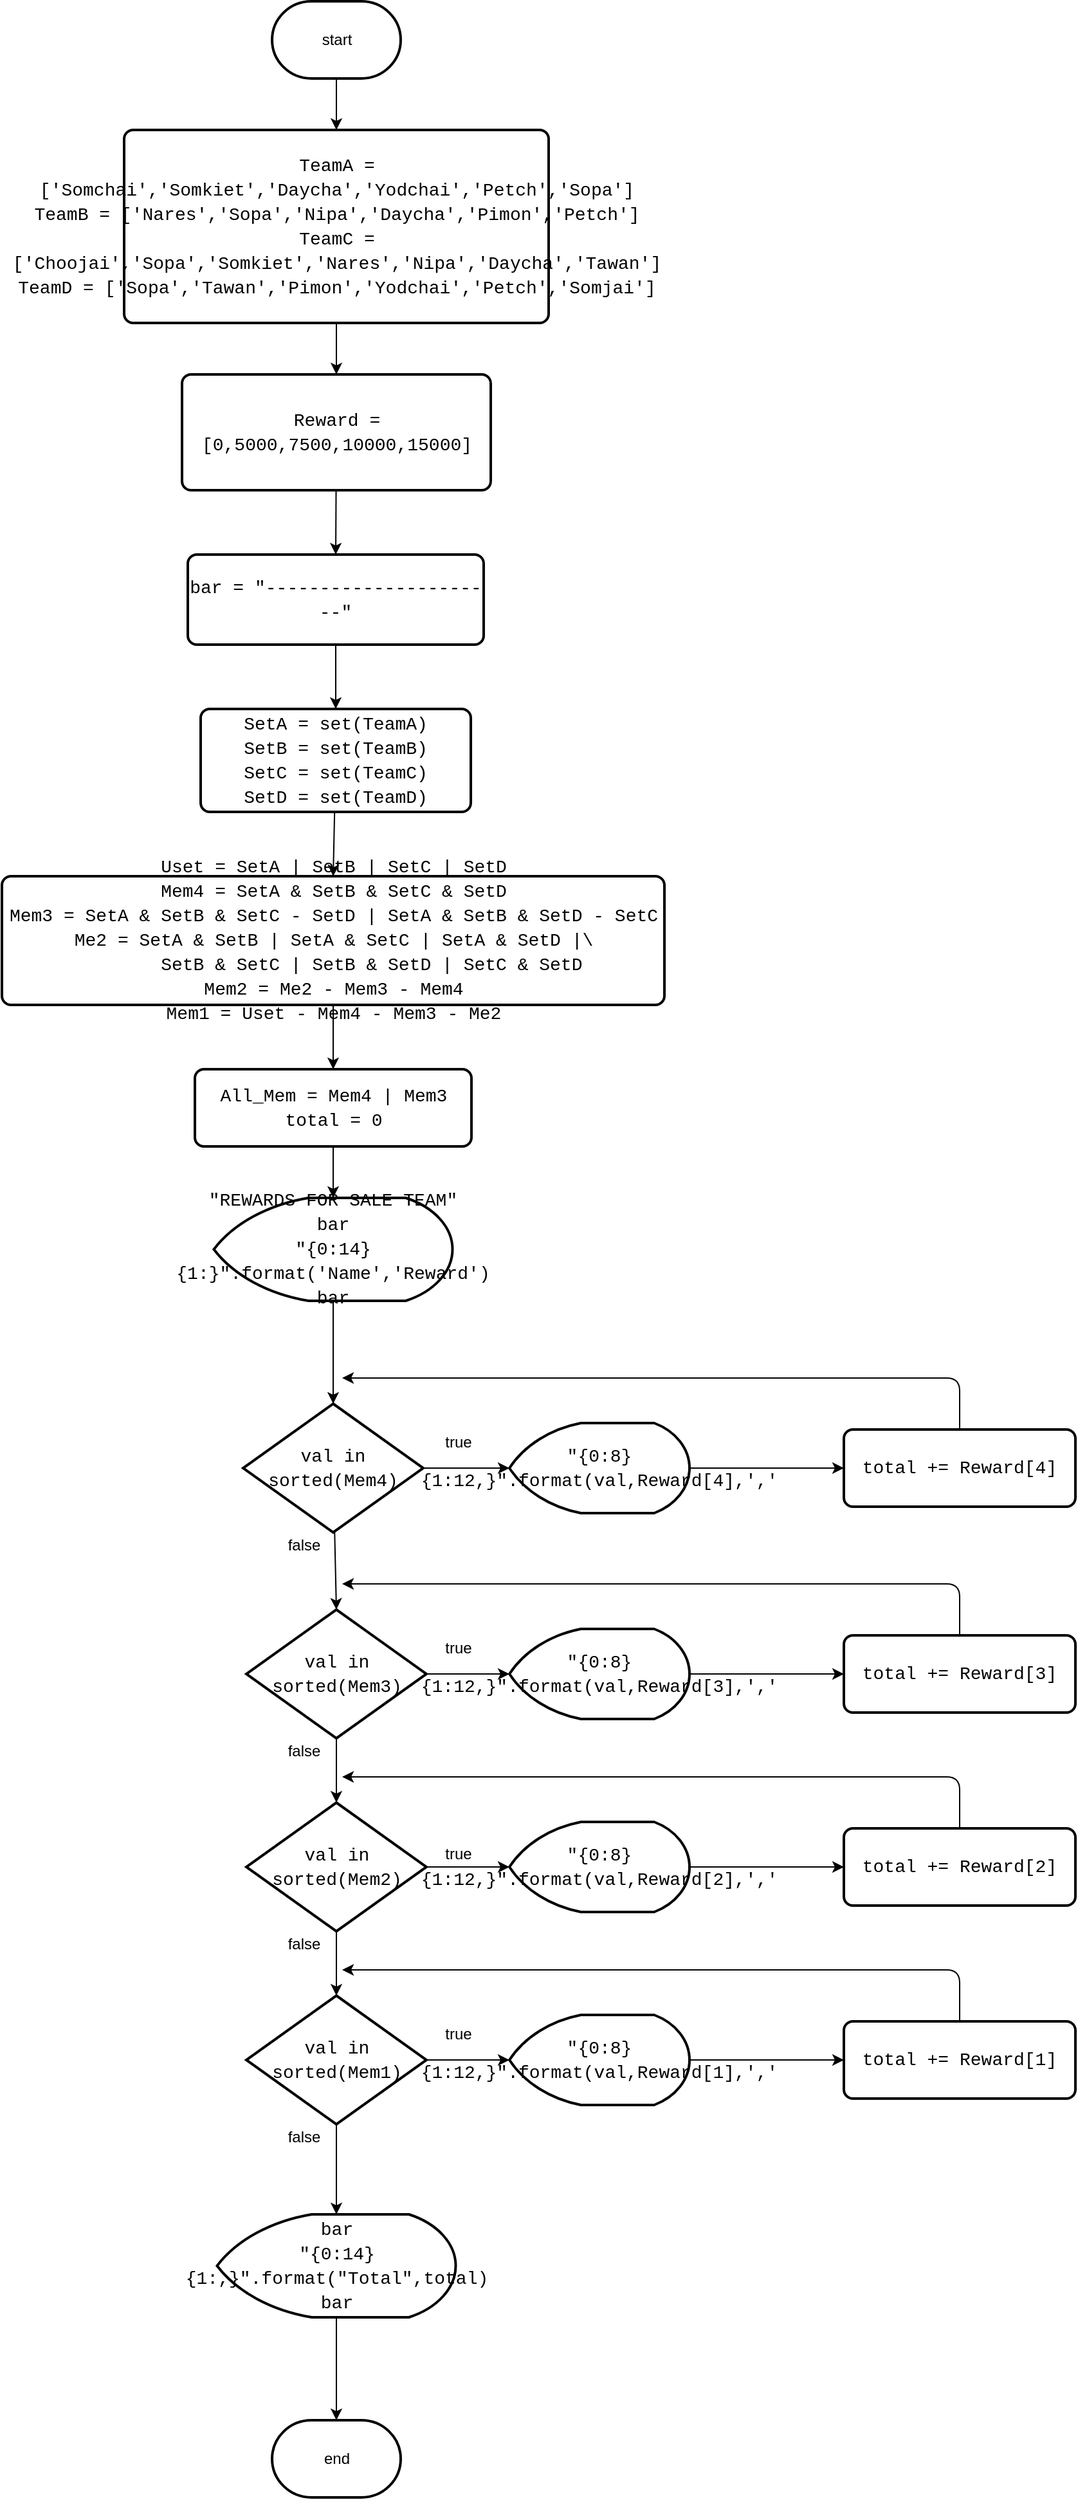 <mxfile>
    <diagram id="7s9lwxmc51gU-mKqIIc6" name="Page-1">
        <mxGraphModel dx="1693" dy="783" grid="1" gridSize="10" guides="1" tooltips="1" connect="1" arrows="1" fold="1" page="1" pageScale="1" pageWidth="850" pageHeight="1100" math="0" shadow="0">
            <root>
                <mxCell id="0"/>
                <mxCell id="1" parent="0"/>
                <mxCell id="2" style="edgeStyle=none;html=1;entryX=0.5;entryY=0;entryDx=0;entryDy=0;fontColor=default;labelBackgroundColor=none;" edge="1" parent="1" source="3" target="7">
                    <mxGeometry relative="1" as="geometry"/>
                </mxCell>
                <mxCell id="3" value="start" style="strokeWidth=2;html=1;shape=mxgraph.flowchart.terminator;whiteSpace=wrap;labelBackgroundColor=none;fontColor=default;" vertex="1" parent="1">
                    <mxGeometry x="375.5" y="40" width="100" height="60" as="geometry"/>
                </mxCell>
                <mxCell id="4" style="edgeStyle=none;html=1;entryX=0.5;entryY=0;entryDx=0;entryDy=0;fontColor=default;labelBackgroundColor=none;" edge="1" parent="1" source="5" target="9">
                    <mxGeometry relative="1" as="geometry"/>
                </mxCell>
                <mxCell id="5" value="&lt;div style=&quot;font-family: consolas, &amp;quot;courier new&amp;quot;, monospace; font-size: 14px; line-height: 19px;&quot;&gt;Reward = [&lt;span style=&quot;&quot;&gt;0&lt;/span&gt;,&lt;span style=&quot;&quot;&gt;5000&lt;/span&gt;,&lt;span style=&quot;&quot;&gt;7500&lt;/span&gt;,&lt;span style=&quot;&quot;&gt;10000&lt;/span&gt;,&lt;span style=&quot;&quot;&gt;15000&lt;/span&gt;]&lt;/div&gt;" style="rounded=1;whiteSpace=wrap;html=1;absoluteArcSize=1;arcSize=14;strokeWidth=2;labelBackgroundColor=none;fontColor=default;" vertex="1" parent="1">
                    <mxGeometry x="305.5" y="330" width="240" height="90" as="geometry"/>
                </mxCell>
                <mxCell id="6" style="edgeStyle=none;html=1;entryX=0.5;entryY=0;entryDx=0;entryDy=0;fontColor=default;labelBackgroundColor=none;" edge="1" parent="1" source="7" target="5">
                    <mxGeometry relative="1" as="geometry"/>
                </mxCell>
                <mxCell id="7" value="&lt;div style=&quot;font-family: consolas, &amp;quot;courier new&amp;quot;, monospace; font-size: 14px; line-height: 19px;&quot;&gt;&lt;div&gt;TeamA = [&lt;span style=&quot;&quot;&gt;'Somchai'&lt;/span&gt;,&lt;span style=&quot;&quot;&gt;'Somkiet'&lt;/span&gt;,&lt;span style=&quot;&quot;&gt;'Daycha'&lt;/span&gt;,&lt;span style=&quot;&quot;&gt;'Yodchai'&lt;/span&gt;,&lt;span style=&quot;&quot;&gt;'Petch'&lt;/span&gt;,&lt;span style=&quot;&quot;&gt;'Sopa'&lt;/span&gt;]&lt;/div&gt;&lt;div&gt;TeamB = [&lt;span style=&quot;&quot;&gt;'Nares'&lt;/span&gt;,&lt;span style=&quot;&quot;&gt;'Sopa'&lt;/span&gt;,&lt;span style=&quot;&quot;&gt;'Nipa'&lt;/span&gt;,&lt;span style=&quot;&quot;&gt;'Daycha'&lt;/span&gt;,&lt;span style=&quot;&quot;&gt;'Pimon'&lt;/span&gt;,&lt;span style=&quot;&quot;&gt;'Petch'&lt;/span&gt;]&lt;/div&gt;&lt;div&gt;TeamC = [&lt;span style=&quot;&quot;&gt;'Choojai'&lt;/span&gt;,&lt;span style=&quot;&quot;&gt;'Sopa'&lt;/span&gt;,&lt;span style=&quot;&quot;&gt;'Somkiet'&lt;/span&gt;,&lt;span style=&quot;&quot;&gt;'Nares'&lt;/span&gt;,&lt;span style=&quot;&quot;&gt;'Nipa'&lt;/span&gt;,&lt;span style=&quot;&quot;&gt;'Daycha'&lt;/span&gt;,&lt;span style=&quot;&quot;&gt;'Tawan'&lt;/span&gt;]&lt;/div&gt;&lt;div&gt;TeamD = [&lt;span style=&quot;&quot;&gt;'Sopa'&lt;/span&gt;,&lt;span style=&quot;&quot;&gt;'Tawan'&lt;/span&gt;,&lt;span style=&quot;&quot;&gt;'Pimon'&lt;/span&gt;,&lt;span style=&quot;&quot;&gt;'Yodchai'&lt;/span&gt;,&lt;span style=&quot;&quot;&gt;'Petch'&lt;/span&gt;,&lt;span style=&quot;&quot;&gt;'Somjai'&lt;/span&gt;]&lt;/div&gt;&lt;/div&gt;" style="rounded=1;whiteSpace=wrap;html=1;absoluteArcSize=1;arcSize=14;strokeWidth=2;labelBackgroundColor=none;fontColor=default;" vertex="1" parent="1">
                    <mxGeometry x="260.5" y="140" width="330" height="150" as="geometry"/>
                </mxCell>
                <mxCell id="8" style="edgeStyle=none;html=1;entryX=0.5;entryY=0;entryDx=0;entryDy=0;fontColor=default;labelBackgroundColor=none;" edge="1" parent="1" source="9" target="11">
                    <mxGeometry relative="1" as="geometry"/>
                </mxCell>
                <mxCell id="9" value="&lt;div style=&quot;font-family: consolas, &amp;quot;courier new&amp;quot;, monospace; font-size: 14px; line-height: 19px;&quot;&gt;bar = &lt;span style=&quot;&quot;&gt;&quot;----------------------&quot;&lt;/span&gt;&lt;/div&gt;" style="rounded=1;whiteSpace=wrap;html=1;absoluteArcSize=1;arcSize=14;strokeWidth=2;labelBackgroundColor=none;fontColor=default;" vertex="1" parent="1">
                    <mxGeometry x="310" y="470" width="230" height="70" as="geometry"/>
                </mxCell>
                <mxCell id="10" style="edgeStyle=none;html=1;entryX=0.5;entryY=0;entryDx=0;entryDy=0;fontColor=default;labelBackgroundColor=none;" edge="1" parent="1" source="11" target="13">
                    <mxGeometry relative="1" as="geometry"/>
                </mxCell>
                <mxCell id="11" value="&lt;div style=&quot;font-family: consolas, &amp;quot;courier new&amp;quot;, monospace; font-size: 14px; line-height: 19px;&quot;&gt;&lt;div&gt;SetA = &lt;span style=&quot;&quot;&gt;set&lt;/span&gt;(TeamA)&lt;/div&gt;&lt;div&gt;SetB = &lt;span style=&quot;&quot;&gt;set&lt;/span&gt;(TeamB)&lt;/div&gt;&lt;div&gt;SetC = &lt;span style=&quot;&quot;&gt;set&lt;/span&gt;(TeamC)&lt;/div&gt;&lt;div&gt;SetD = &lt;span style=&quot;&quot;&gt;set&lt;/span&gt;(TeamD)&lt;/div&gt;&lt;/div&gt;" style="rounded=1;whiteSpace=wrap;html=1;absoluteArcSize=1;arcSize=14;strokeWidth=2;labelBackgroundColor=none;fontColor=default;" vertex="1" parent="1">
                    <mxGeometry x="320" y="590" width="210" height="80" as="geometry"/>
                </mxCell>
                <mxCell id="12" style="edgeStyle=none;html=1;entryX=0.5;entryY=0;entryDx=0;entryDy=0;fontColor=default;labelBackgroundColor=none;" edge="1" parent="1" source="13" target="15">
                    <mxGeometry relative="1" as="geometry"/>
                </mxCell>
                <mxCell id="13" value="&lt;div style=&quot;font-family: consolas, &amp;quot;courier new&amp;quot;, monospace; font-size: 14px; line-height: 19px;&quot;&gt;&lt;div&gt;Uset = SetA | SetB | SetC | SetD&lt;/div&gt;&lt;div&gt;Mem4 = SetA &amp;amp; SetB &amp;amp; SetC &amp;amp; SetD&lt;/div&gt;&lt;div&gt;Mem3 = SetA &amp;amp; SetB &amp;amp; SetC - SetD | SetA &amp;amp; SetB &amp;amp; SetD - SetC&lt;/div&gt;&lt;div&gt;Me2 = SetA &amp;amp; SetB | SetA &amp;amp; SetC | SetA &amp;amp; SetD |\&lt;/div&gt;&lt;div&gt;&amp;nbsp; &amp;nbsp; &amp;nbsp; &amp;nbsp;SetB &amp;amp; SetC | SetB &amp;amp; SetD | SetC &amp;amp; SetD&lt;/div&gt;&lt;div&gt;Mem2 = Me2 - Mem3 - Mem4&lt;/div&gt;&lt;div&gt;Mem1 = Uset - Mem4 - Mem3 - Me2&lt;/div&gt;&lt;/div&gt;" style="rounded=1;whiteSpace=wrap;html=1;absoluteArcSize=1;arcSize=14;strokeWidth=2;labelBackgroundColor=none;fontColor=default;" vertex="1" parent="1">
                    <mxGeometry x="165.5" y="720" width="515" height="100" as="geometry"/>
                </mxCell>
                <mxCell id="14" style="edgeStyle=none;html=1;entryX=0.5;entryY=0;entryDx=0;entryDy=0;entryPerimeter=0;fontColor=default;labelBackgroundColor=none;" edge="1" parent="1" source="15" target="17">
                    <mxGeometry relative="1" as="geometry"/>
                </mxCell>
                <mxCell id="15" value="&lt;div style=&quot;font-family: consolas, &amp;quot;courier new&amp;quot;, monospace; font-size: 14px; line-height: 19px;&quot;&gt;&lt;div&gt;All_Mem = Mem4 | Mem3&lt;/div&gt;&lt;div&gt;total = &lt;span style=&quot;&quot;&gt;0&lt;/span&gt;&lt;/div&gt;&lt;/div&gt;" style="rounded=1;whiteSpace=wrap;html=1;absoluteArcSize=1;arcSize=14;strokeWidth=2;labelBackgroundColor=none;fontColor=default;" vertex="1" parent="1">
                    <mxGeometry x="315.5" y="870" width="215" height="60" as="geometry"/>
                </mxCell>
                <mxCell id="16" style="edgeStyle=none;html=1;entryX=0.5;entryY=0;entryDx=0;entryDy=0;entryPerimeter=0;fontColor=default;labelBackgroundColor=none;" edge="1" parent="1" source="17" target="20">
                    <mxGeometry relative="1" as="geometry"/>
                </mxCell>
                <mxCell id="17" value="&lt;div style=&quot;font-family: &amp;#34;consolas&amp;#34; , &amp;#34;courier new&amp;#34; , monospace ; font-size: 14px ; line-height: 19px&quot;&gt;&lt;span&gt;&quot;REWARDS FOR SALE TEAM&quot;&lt;/span&gt;&lt;/div&gt;&lt;div style=&quot;font-family: &amp;#34;consolas&amp;#34; , &amp;#34;courier new&amp;#34; , monospace ; font-size: 14px ; line-height: 19px&quot;&gt;&lt;div style=&quot;line-height: 19px&quot;&gt;bar&lt;/div&gt;&lt;div style=&quot;line-height: 19px&quot;&gt;&lt;div style=&quot;line-height: 19px&quot;&gt;&lt;span&gt;&quot;&lt;/span&gt;&lt;span&gt;{0:14}&lt;/span&gt;&lt;span&gt; &lt;/span&gt;&lt;span&gt;{1:}&lt;/span&gt;&lt;span&gt;&quot;&lt;/span&gt;.format(&lt;span&gt;'Name'&lt;/span&gt;,&lt;span&gt;'Reward'&lt;/span&gt;)&lt;/div&gt;&lt;div style=&quot;line-height: 19px&quot;&gt;bar&lt;/div&gt;&lt;/div&gt;&lt;/div&gt;" style="strokeWidth=2;html=1;shape=mxgraph.flowchart.display;whiteSpace=wrap;labelBackgroundColor=none;fontColor=default;" vertex="1" parent="1">
                    <mxGeometry x="330.25" y="970" width="185.5" height="80" as="geometry"/>
                </mxCell>
                <mxCell id="18" style="edgeStyle=none;html=1;entryX=0;entryY=0.5;entryDx=0;entryDy=0;entryPerimeter=0;fontColor=default;labelBackgroundColor=none;" edge="1" parent="1" source="20" target="31">
                    <mxGeometry relative="1" as="geometry"/>
                </mxCell>
                <mxCell id="19" style="edgeStyle=none;html=1;entryX=0.5;entryY=0;entryDx=0;entryDy=0;entryPerimeter=0;fontColor=default;labelBackgroundColor=none;" edge="1" parent="1" source="20" target="23">
                    <mxGeometry relative="1" as="geometry"/>
                </mxCell>
                <mxCell id="20" value="&lt;div style=&quot;font-family: consolas, &amp;quot;courier new&amp;quot;, monospace; font-size: 14px; line-height: 19px;&quot;&gt;val &lt;span style=&quot;&quot;&gt;in&lt;/span&gt; &lt;span style=&quot;&quot;&gt;sorted&lt;/span&gt;(Mem4)&lt;/div&gt;" style="strokeWidth=2;html=1;shape=mxgraph.flowchart.decision;whiteSpace=wrap;labelBackgroundColor=none;fontColor=default;" vertex="1" parent="1">
                    <mxGeometry x="353" y="1130" width="140" height="100" as="geometry"/>
                </mxCell>
                <mxCell id="21" style="edgeStyle=none;html=1;entryX=0;entryY=0.5;entryDx=0;entryDy=0;entryPerimeter=0;fontColor=default;labelBackgroundColor=none;" edge="1" parent="1" source="23" target="33">
                    <mxGeometry relative="1" as="geometry"/>
                </mxCell>
                <mxCell id="22" style="edgeStyle=none;html=1;entryX=0.5;entryY=0;entryDx=0;entryDy=0;entryPerimeter=0;fontColor=default;labelBackgroundColor=none;" edge="1" parent="1" source="23" target="26">
                    <mxGeometry relative="1" as="geometry"/>
                </mxCell>
                <mxCell id="23" value="&lt;div style=&quot;font-family: consolas, &amp;quot;courier new&amp;quot;, monospace; font-size: 14px; line-height: 19px;&quot;&gt;val &lt;span style=&quot;&quot;&gt;in&lt;/span&gt; &lt;span style=&quot;&quot;&gt;sorted&lt;/span&gt;(Mem3)&lt;/div&gt;" style="strokeWidth=2;html=1;shape=mxgraph.flowchart.decision;whiteSpace=wrap;labelBackgroundColor=none;fontColor=default;" vertex="1" parent="1">
                    <mxGeometry x="355.5" y="1290" width="140" height="100" as="geometry"/>
                </mxCell>
                <mxCell id="24" style="edgeStyle=none;html=1;entryX=0;entryY=0.5;entryDx=0;entryDy=0;entryPerimeter=0;fontColor=default;labelBackgroundColor=none;" edge="1" parent="1" source="26" target="35">
                    <mxGeometry relative="1" as="geometry"/>
                </mxCell>
                <mxCell id="25" style="edgeStyle=none;html=1;entryX=0.5;entryY=0;entryDx=0;entryDy=0;entryPerimeter=0;fontColor=default;labelBackgroundColor=none;" edge="1" parent="1" source="26" target="29">
                    <mxGeometry relative="1" as="geometry"/>
                </mxCell>
                <mxCell id="26" value="&lt;div style=&quot;font-family: consolas, &amp;quot;courier new&amp;quot;, monospace; font-size: 14px; line-height: 19px;&quot;&gt;&lt;div style=&quot;font-family: &amp;quot;consolas&amp;quot; , &amp;quot;courier new&amp;quot; , monospace ; line-height: 19px&quot;&gt;val &lt;span style=&quot;&quot;&gt;in&lt;/span&gt; &lt;span style=&quot;&quot;&gt;sorted&lt;/span&gt;(Mem2)&lt;/div&gt;&lt;/div&gt;" style="strokeWidth=2;html=1;shape=mxgraph.flowchart.decision;whiteSpace=wrap;labelBackgroundColor=none;fontColor=default;" vertex="1" parent="1">
                    <mxGeometry x="355.5" y="1440" width="140" height="100" as="geometry"/>
                </mxCell>
                <mxCell id="27" style="edgeStyle=none;html=1;entryX=0;entryY=0.5;entryDx=0;entryDy=0;entryPerimeter=0;fontColor=default;labelBackgroundColor=none;" edge="1" parent="1" source="29" target="37">
                    <mxGeometry relative="1" as="geometry"/>
                </mxCell>
                <mxCell id="28" style="edgeStyle=none;html=1;entryX=0.5;entryY=0;entryDx=0;entryDy=0;entryPerimeter=0;fontColor=default;labelBackgroundColor=none;" edge="1" parent="1" source="29" target="55">
                    <mxGeometry relative="1" as="geometry"/>
                </mxCell>
                <mxCell id="29" value="&lt;div style=&quot;font-family: consolas, &amp;quot;courier new&amp;quot;, monospace; font-size: 14px; line-height: 19px;&quot;&gt;val &lt;span style=&quot;&quot;&gt;in&lt;/span&gt; &lt;span style=&quot;&quot;&gt;sorted&lt;/span&gt;(Mem1)&lt;/div&gt;" style="strokeWidth=2;html=1;shape=mxgraph.flowchart.decision;whiteSpace=wrap;labelBackgroundColor=none;fontColor=default;" vertex="1" parent="1">
                    <mxGeometry x="355.5" y="1590" width="140" height="100" as="geometry"/>
                </mxCell>
                <mxCell id="30" style="edgeStyle=none;html=1;entryX=0;entryY=0.5;entryDx=0;entryDy=0;fontColor=default;labelBackgroundColor=none;" edge="1" parent="1" source="31" target="39">
                    <mxGeometry relative="1" as="geometry"/>
                </mxCell>
                <mxCell id="31" value="&lt;div style=&quot;font-family: consolas, &amp;quot;courier new&amp;quot;, monospace; font-size: 14px; line-height: 19px;&quot;&gt;&lt;span style=&quot;&quot;&gt;&lt;span style=&quot;&quot;&gt;&quot;&lt;/span&gt;&lt;span style=&quot;&quot;&gt;{0:8}&lt;/span&gt;&lt;span style=&quot;&quot;&gt; &lt;/span&gt;&lt;span style=&quot;&quot;&gt;{1:12,}&lt;/span&gt;&lt;span style=&quot;&quot;&gt;&quot;&lt;/span&gt;.format(val,Reward[&lt;/span&gt;&lt;font&gt;4&lt;/font&gt;&lt;font&gt;],&lt;/font&gt;&lt;span style=&quot;&quot;&gt;','&lt;/span&gt;&lt;/div&gt;" style="strokeWidth=2;html=1;shape=mxgraph.flowchart.display;whiteSpace=wrap;labelBackgroundColor=none;fontColor=default;" vertex="1" parent="1">
                    <mxGeometry x="560" y="1145" width="140" height="70" as="geometry"/>
                </mxCell>
                <mxCell id="32" style="edgeStyle=none;html=1;entryX=0;entryY=0.5;entryDx=0;entryDy=0;fontColor=default;labelBackgroundColor=none;" edge="1" parent="1" source="33" target="41">
                    <mxGeometry relative="1" as="geometry"/>
                </mxCell>
                <mxCell id="33" value="&lt;div style=&quot;font-family: consolas, &amp;quot;courier new&amp;quot;, monospace; font-size: 14px; line-height: 19px;&quot;&gt;&lt;span style=&quot;&quot;&gt;&lt;span style=&quot;&quot;&gt;&quot;&lt;/span&gt;&lt;span style=&quot;&quot;&gt;{0:8}&lt;/span&gt;&lt;span style=&quot;&quot;&gt; &lt;/span&gt;&lt;span style=&quot;&quot;&gt;{1:12,}&lt;/span&gt;&lt;span style=&quot;&quot;&gt;&quot;&lt;/span&gt;.format(val,Reward[&lt;/span&gt;&lt;font&gt;3&lt;/font&gt;&lt;font&gt;],&lt;/font&gt;&lt;span style=&quot;&quot;&gt;','&lt;/span&gt;&lt;/div&gt;" style="strokeWidth=2;html=1;shape=mxgraph.flowchart.display;whiteSpace=wrap;labelBackgroundColor=none;fontColor=default;" vertex="1" parent="1">
                    <mxGeometry x="560" y="1305" width="140" height="70" as="geometry"/>
                </mxCell>
                <mxCell id="34" style="edgeStyle=none;html=1;entryX=0;entryY=0.5;entryDx=0;entryDy=0;fontColor=default;labelBackgroundColor=none;" edge="1" parent="1" source="35" target="43">
                    <mxGeometry relative="1" as="geometry"/>
                </mxCell>
                <mxCell id="35" value="&lt;div style=&quot;font-family: consolas, &amp;quot;courier new&amp;quot;, monospace; font-size: 14px; line-height: 19px;&quot;&gt;&lt;span style=&quot;&quot;&gt;&lt;span style=&quot;&quot;&gt;&quot;&lt;/span&gt;&lt;span style=&quot;&quot;&gt;{0:8}&lt;/span&gt;&lt;span style=&quot;&quot;&gt; &lt;/span&gt;&lt;span style=&quot;&quot;&gt;{1:12,}&lt;/span&gt;&lt;span style=&quot;&quot;&gt;&quot;&lt;/span&gt;.format(val,Reward[&lt;/span&gt;&lt;font&gt;2&lt;/font&gt;&lt;font&gt;],&lt;/font&gt;&lt;span style=&quot;&quot;&gt;','&lt;/span&gt;&lt;/div&gt;" style="strokeWidth=2;html=1;shape=mxgraph.flowchart.display;whiteSpace=wrap;labelBackgroundColor=none;fontColor=default;" vertex="1" parent="1">
                    <mxGeometry x="560" y="1455" width="140" height="70" as="geometry"/>
                </mxCell>
                <mxCell id="36" style="edgeStyle=none;html=1;entryX=0;entryY=0.5;entryDx=0;entryDy=0;fontColor=default;labelBackgroundColor=none;" edge="1" parent="1" source="37" target="45">
                    <mxGeometry relative="1" as="geometry"/>
                </mxCell>
                <mxCell id="37" value="&lt;div style=&quot;font-family: consolas, &amp;quot;courier new&amp;quot;, monospace; font-size: 14px; line-height: 19px;&quot;&gt;&lt;span style=&quot;&quot;&gt;&quot;&lt;/span&gt;&lt;span style=&quot;&quot;&gt;{0:8}&lt;/span&gt;&lt;span style=&quot;&quot;&gt; &lt;/span&gt;&lt;span style=&quot;&quot;&gt;{1:12,}&lt;/span&gt;&lt;span style=&quot;&quot;&gt;&quot;&lt;/span&gt;.format(val,Reward[&lt;span style=&quot;&quot;&gt;1&lt;/span&gt;],&lt;span style=&quot;&quot;&gt;','&lt;/span&gt;&lt;/div&gt;" style="strokeWidth=2;html=1;shape=mxgraph.flowchart.display;whiteSpace=wrap;labelBackgroundColor=none;fontColor=default;" vertex="1" parent="1">
                    <mxGeometry x="560" y="1605" width="140" height="70" as="geometry"/>
                </mxCell>
                <mxCell id="38" style="edgeStyle=none;html=1;fontColor=default;labelBackgroundColor=none;" edge="1" parent="1" source="39">
                    <mxGeometry relative="1" as="geometry">
                        <mxPoint x="430" y="1110" as="targetPoint"/>
                        <Array as="points">
                            <mxPoint x="910" y="1110"/>
                        </Array>
                    </mxGeometry>
                </mxCell>
                <mxCell id="39" value="&lt;div style=&quot;font-family: consolas, &amp;quot;courier new&amp;quot;, monospace; font-size: 14px; line-height: 19px;&quot;&gt;&lt;span style=&quot;&quot;&gt;total += Reward[&lt;/span&gt;&lt;font&gt;4&lt;/font&gt;&lt;font&gt;]&lt;/font&gt;&lt;/div&gt;" style="rounded=1;whiteSpace=wrap;html=1;absoluteArcSize=1;arcSize=14;strokeWidth=2;labelBackgroundColor=none;fontColor=default;" vertex="1" parent="1">
                    <mxGeometry x="820" y="1150" width="180" height="60" as="geometry"/>
                </mxCell>
                <mxCell id="40" style="edgeStyle=none;html=1;fontColor=default;labelBackgroundColor=none;" edge="1" parent="1" source="41">
                    <mxGeometry relative="1" as="geometry">
                        <mxPoint x="430" y="1270" as="targetPoint"/>
                        <Array as="points">
                            <mxPoint x="910" y="1270"/>
                        </Array>
                    </mxGeometry>
                </mxCell>
                <mxCell id="41" value="&lt;div style=&quot;font-family: consolas, &amp;quot;courier new&amp;quot;, monospace; font-size: 14px; line-height: 19px;&quot;&gt;&lt;span style=&quot;&quot;&gt;total += Reward[&lt;/span&gt;&lt;font&gt;3&lt;/font&gt;&lt;font&gt;]&lt;/font&gt;&lt;/div&gt;" style="rounded=1;whiteSpace=wrap;html=1;absoluteArcSize=1;arcSize=14;strokeWidth=2;labelBackgroundColor=none;fontColor=default;" vertex="1" parent="1">
                    <mxGeometry x="820" y="1310" width="180" height="60" as="geometry"/>
                </mxCell>
                <mxCell id="42" style="edgeStyle=none;html=1;fontColor=default;labelBackgroundColor=none;" edge="1" parent="1" source="43">
                    <mxGeometry relative="1" as="geometry">
                        <mxPoint x="430" y="1420" as="targetPoint"/>
                        <Array as="points">
                            <mxPoint x="910" y="1420"/>
                        </Array>
                    </mxGeometry>
                </mxCell>
                <mxCell id="43" value="&lt;div style=&quot;font-family: consolas, &amp;quot;courier new&amp;quot;, monospace; font-size: 14px; line-height: 19px;&quot;&gt;&lt;span style=&quot;&quot;&gt;total += Reward[&lt;/span&gt;&lt;font&gt;2&lt;/font&gt;&lt;font&gt;]&lt;/font&gt;&lt;/div&gt;" style="rounded=1;whiteSpace=wrap;html=1;absoluteArcSize=1;arcSize=14;strokeWidth=2;labelBackgroundColor=none;fontColor=default;" vertex="1" parent="1">
                    <mxGeometry x="820" y="1460" width="180" height="60" as="geometry"/>
                </mxCell>
                <mxCell id="44" style="edgeStyle=none;html=1;fontColor=default;labelBackgroundColor=none;" edge="1" parent="1" source="45">
                    <mxGeometry relative="1" as="geometry">
                        <mxPoint x="430" y="1570" as="targetPoint"/>
                        <Array as="points">
                            <mxPoint x="910" y="1570"/>
                        </Array>
                    </mxGeometry>
                </mxCell>
                <mxCell id="45" value="&lt;div style=&quot;font-family: consolas, &amp;quot;courier new&amp;quot;, monospace; font-size: 14px; line-height: 19px;&quot;&gt;total += Reward[&lt;span style=&quot;&quot;&gt;1&lt;/span&gt;]&lt;/div&gt;" style="rounded=1;whiteSpace=wrap;html=1;absoluteArcSize=1;arcSize=14;strokeWidth=2;labelBackgroundColor=none;fontColor=default;" vertex="1" parent="1">
                    <mxGeometry x="820" y="1610" width="180" height="60" as="geometry"/>
                </mxCell>
                <mxCell id="46" value="true" style="text;html=1;align=center;verticalAlign=middle;resizable=0;points=[];autosize=1;strokeColor=none;fillColor=none;fontColor=default;labelBackgroundColor=none;" vertex="1" parent="1">
                    <mxGeometry x="500" y="1150" width="40" height="20" as="geometry"/>
                </mxCell>
                <mxCell id="47" value="true" style="text;html=1;align=center;verticalAlign=middle;resizable=0;points=[];autosize=1;strokeColor=none;fillColor=none;fontColor=default;labelBackgroundColor=none;" vertex="1" parent="1">
                    <mxGeometry x="500" y="1310" width="40" height="20" as="geometry"/>
                </mxCell>
                <mxCell id="48" value="true" style="text;html=1;align=center;verticalAlign=middle;resizable=0;points=[];autosize=1;strokeColor=none;fillColor=none;fontColor=default;labelBackgroundColor=none;" vertex="1" parent="1">
                    <mxGeometry x="500" y="1470" width="40" height="20" as="geometry"/>
                </mxCell>
                <mxCell id="49" value="true" style="text;html=1;align=center;verticalAlign=middle;resizable=0;points=[];autosize=1;strokeColor=none;fillColor=none;fontColor=default;labelBackgroundColor=none;" vertex="1" parent="1">
                    <mxGeometry x="500" y="1610" width="40" height="20" as="geometry"/>
                </mxCell>
                <mxCell id="50" value="false" style="text;html=1;align=center;verticalAlign=middle;resizable=0;points=[];autosize=1;strokeColor=none;fillColor=none;fontColor=default;labelBackgroundColor=none;" vertex="1" parent="1">
                    <mxGeometry x="380" y="1230" width="40" height="20" as="geometry"/>
                </mxCell>
                <mxCell id="51" value="false" style="text;html=1;align=center;verticalAlign=middle;resizable=0;points=[];autosize=1;strokeColor=none;fillColor=none;fontColor=default;labelBackgroundColor=none;" vertex="1" parent="1">
                    <mxGeometry x="380" y="1390" width="40" height="20" as="geometry"/>
                </mxCell>
                <mxCell id="52" value="false" style="text;html=1;align=center;verticalAlign=middle;resizable=0;points=[];autosize=1;strokeColor=none;fillColor=none;fontColor=default;labelBackgroundColor=none;" vertex="1" parent="1">
                    <mxGeometry x="380" y="1540" width="40" height="20" as="geometry"/>
                </mxCell>
                <mxCell id="53" value="false" style="text;html=1;align=center;verticalAlign=middle;resizable=0;points=[];autosize=1;strokeColor=none;fillColor=none;fontColor=default;labelBackgroundColor=none;" vertex="1" parent="1">
                    <mxGeometry x="380" y="1690" width="40" height="20" as="geometry"/>
                </mxCell>
                <mxCell id="54" style="edgeStyle=none;html=1;entryX=0.5;entryY=0;entryDx=0;entryDy=0;entryPerimeter=0;fontColor=default;labelBackgroundColor=none;" edge="1" parent="1" source="55" target="56">
                    <mxGeometry relative="1" as="geometry"/>
                </mxCell>
                <mxCell id="55" value="&lt;div style=&quot;font-family: &amp;quot;consolas&amp;quot; , &amp;quot;courier new&amp;quot; , monospace ; font-size: 14px ; line-height: 19px&quot;&gt;&lt;span&gt;bar&lt;/span&gt;&lt;br&gt;&lt;/div&gt;&lt;div style=&quot;font-family: &amp;quot;consolas&amp;quot; , &amp;quot;courier new&amp;quot; , monospace ; font-size: 14px ; line-height: 19px&quot;&gt;&lt;div style=&quot;line-height: 19px&quot;&gt;&lt;div style=&quot;line-height: 19px&quot;&gt;&lt;div style=&quot;font-family: consolas, &amp;quot;courier new&amp;quot;, monospace; line-height: 19px;&quot;&gt;&lt;span style=&quot;&quot;&gt;&quot;&lt;/span&gt;&lt;span style=&quot;&quot;&gt;{0:14}&lt;/span&gt;&lt;span style=&quot;&quot;&gt; &lt;/span&gt;&lt;span style=&quot;&quot;&gt;{1:,}&lt;/span&gt;&lt;span style=&quot;&quot;&gt;&quot;&lt;/span&gt;.format(&lt;span style=&quot;&quot;&gt;&quot;Total&quot;&lt;/span&gt;,total)&lt;/div&gt;&lt;/div&gt;&lt;div style=&quot;line-height: 19px&quot;&gt;bar&lt;/div&gt;&lt;/div&gt;&lt;/div&gt;" style="strokeWidth=2;html=1;shape=mxgraph.flowchart.display;whiteSpace=wrap;labelBackgroundColor=none;fontColor=default;" vertex="1" parent="1">
                    <mxGeometry x="332.75" y="1760" width="185.5" height="80" as="geometry"/>
                </mxCell>
                <mxCell id="56" value="end" style="strokeWidth=2;html=1;shape=mxgraph.flowchart.terminator;whiteSpace=wrap;labelBackgroundColor=none;fontColor=default;" vertex="1" parent="1">
                    <mxGeometry x="375.5" y="1920" width="100" height="60" as="geometry"/>
                </mxCell>
            </root>
        </mxGraphModel>
    </diagram>
</mxfile>